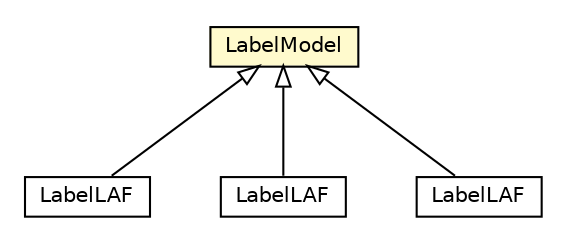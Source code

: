 #!/usr/local/bin/dot
#
# Class diagram 
# Generated by UMLGraph version R5_6-24-gf6e263 (http://www.umlgraph.org/)
#

digraph G {
	edge [fontname="Helvetica",fontsize=10,labelfontname="Helvetica",labelfontsize=10];
	node [fontname="Helvetica",fontsize=10,shape=plaintext];
	nodesep=0.25;
	ranksep=0.5;
	// org.universAAL.ui.handler.gui.swing.model.LabelModel
	c4920251 [label=<<table title="org.universAAL.ui.handler.gui.swing.model.LabelModel" border="0" cellborder="1" cellspacing="0" cellpadding="2" port="p" bgcolor="lemonChiffon" href="./LabelModel.html">
		<tr><td><table border="0" cellspacing="0" cellpadding="1">
<tr><td align="center" balign="center"> LabelModel </td></tr>
		</table></td></tr>
		</table>>, URL="./LabelModel.html", fontname="Helvetica", fontcolor="black", fontsize=10.0];
	// org.universAAL.ui.handler.gui.swing.defaultLookAndFeel.LabelLAF
	c4920320 [label=<<table title="org.universAAL.ui.handler.gui.swing.defaultLookAndFeel.LabelLAF" border="0" cellborder="1" cellspacing="0" cellpadding="2" port="p" href="../defaultLookAndFeel/LabelLAF.html">
		<tr><td><table border="0" cellspacing="0" cellpadding="1">
<tr><td align="center" balign="center"> LabelLAF </td></tr>
		</table></td></tr>
		</table>>, URL="../defaultLookAndFeel/LabelLAF.html", fontname="Helvetica", fontcolor="black", fontsize=10.0];
	// org.universAAL.ui.gui.swing.bluesteelLAF.LabelLAF
	c4920350 [label=<<table title="org.universAAL.ui.gui.swing.bluesteelLAF.LabelLAF" border="0" cellborder="1" cellspacing="0" cellpadding="2" port="p" href="../../../../gui/swing/bluesteelLAF/LabelLAF.html">
		<tr><td><table border="0" cellspacing="0" cellpadding="1">
<tr><td align="center" balign="center"> LabelLAF </td></tr>
		</table></td></tr>
		</table>>, URL="../../../../gui/swing/bluesteelLAF/LabelLAF.html", fontname="Helvetica", fontcolor="black", fontsize=10.0];
	// org.universAAL.ui.handler.gui.swing.classic.LabelLAF
	c4920389 [label=<<table title="org.universAAL.ui.handler.gui.swing.classic.LabelLAF" border="0" cellborder="1" cellspacing="0" cellpadding="2" port="p" href="../classic/LabelLAF.html">
		<tr><td><table border="0" cellspacing="0" cellpadding="1">
<tr><td align="center" balign="center"> LabelLAF </td></tr>
		</table></td></tr>
		</table>>, URL="../classic/LabelLAF.html", fontname="Helvetica", fontcolor="black", fontsize=10.0];
	//org.universAAL.ui.handler.gui.swing.defaultLookAndFeel.LabelLAF extends org.universAAL.ui.handler.gui.swing.model.LabelModel
	c4920251:p -> c4920320:p [dir=back,arrowtail=empty];
	//org.universAAL.ui.gui.swing.bluesteelLAF.LabelLAF extends org.universAAL.ui.handler.gui.swing.model.LabelModel
	c4920251:p -> c4920350:p [dir=back,arrowtail=empty];
	//org.universAAL.ui.handler.gui.swing.classic.LabelLAF extends org.universAAL.ui.handler.gui.swing.model.LabelModel
	c4920251:p -> c4920389:p [dir=back,arrowtail=empty];
}

